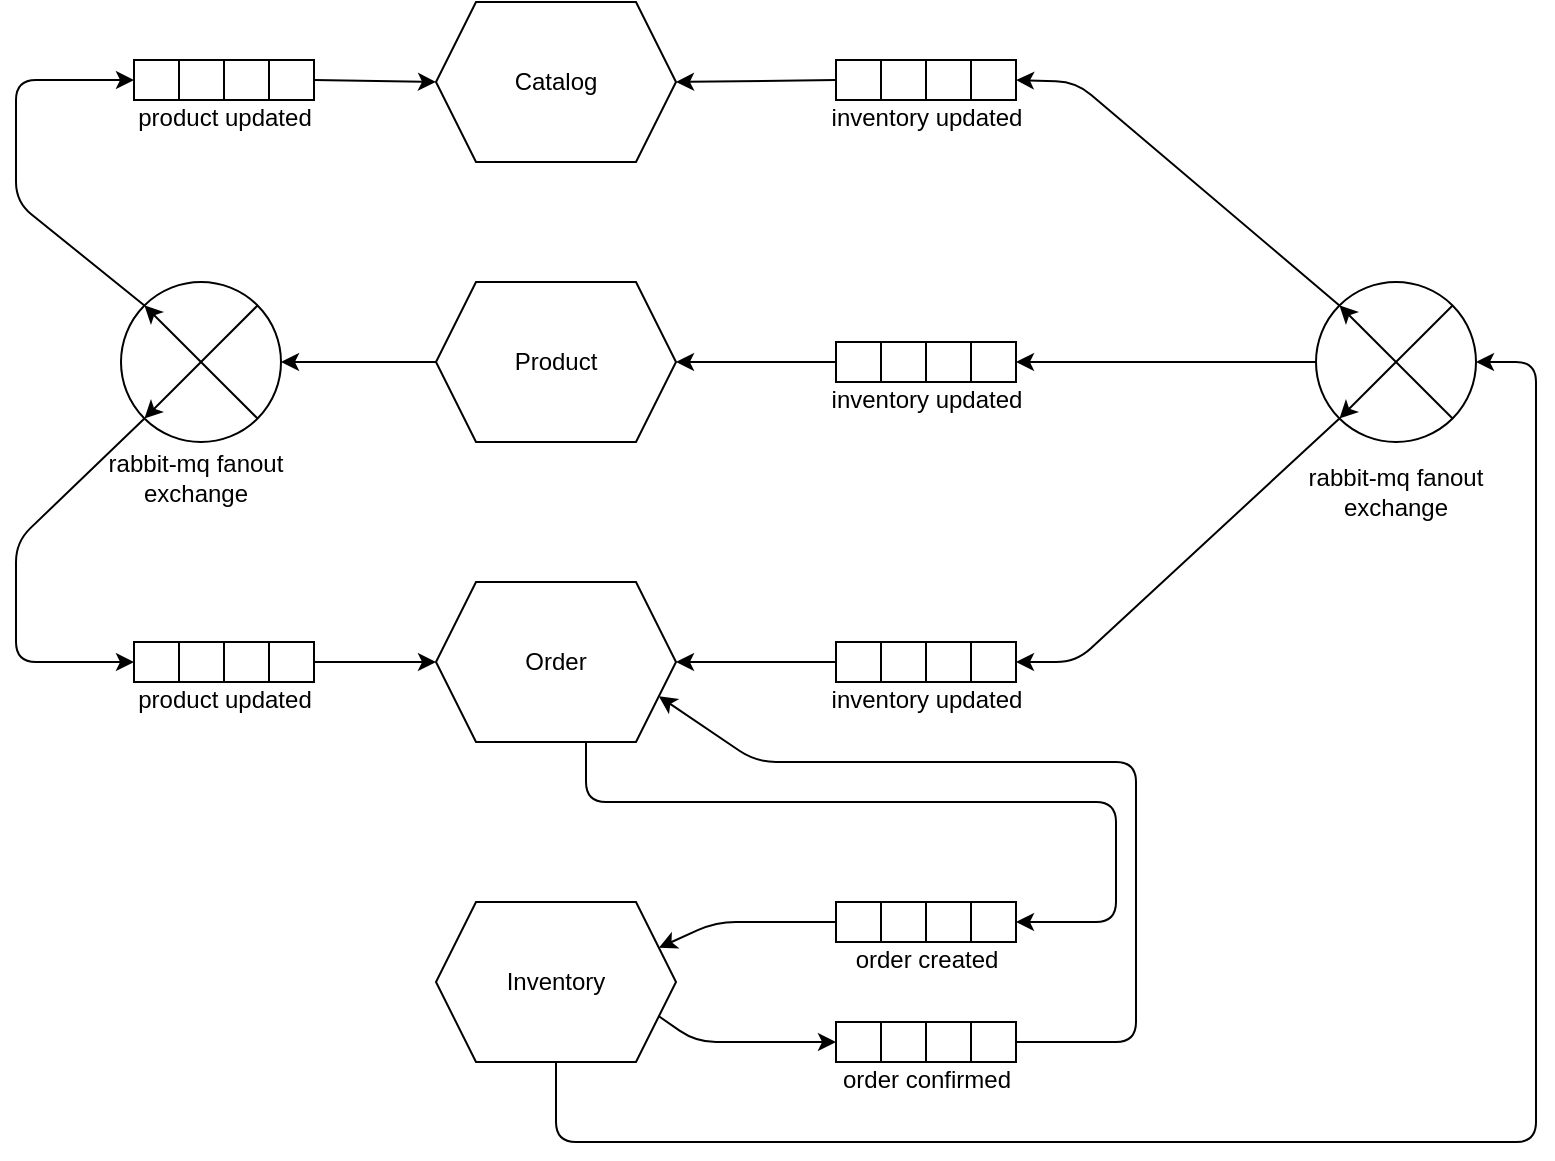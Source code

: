 <mxfile>
    <diagram name="Page-1" id="KvbVtpTsMLv8gGnJl5n9">
        <mxGraphModel dx="1998" dy="738" grid="1" gridSize="10" guides="1" tooltips="1" connect="1" arrows="1" fold="1" page="1" pageScale="1" pageWidth="1100" pageHeight="850" math="0" shadow="0">
            <root>
                <mxCell id="0"/>
                <mxCell id="1" parent="0"/>
                <mxCell id="WT7aJUDzlDeTg1oabHDP-58" value="Catalog" style="shape=hexagon;perimeter=hexagonPerimeter2;whiteSpace=wrap;html=1;fixedSize=1;" parent="1" vertex="1">
                    <mxGeometry x="-720" y="140" width="120" height="80" as="geometry"/>
                </mxCell>
                <mxCell id="115" style="edgeStyle=none;html=1;exitX=0;exitY=0.5;exitDx=0;exitDy=0;entryX=0;entryY=0.5;entryDx=0;entryDy=0;" edge="1" parent="1" source="WT7aJUDzlDeTg1oabHDP-59" target="112">
                    <mxGeometry relative="1" as="geometry"/>
                </mxCell>
                <mxCell id="WT7aJUDzlDeTg1oabHDP-59" value="Product" style="shape=hexagon;perimeter=hexagonPerimeter2;whiteSpace=wrap;html=1;fixedSize=1;" parent="1" vertex="1">
                    <mxGeometry x="-720" y="280" width="120" height="80" as="geometry"/>
                </mxCell>
                <mxCell id="WT7aJUDzlDeTg1oabHDP-63" value="Order" style="shape=hexagon;perimeter=hexagonPerimeter2;whiteSpace=wrap;html=1;fixedSize=1;" parent="1" vertex="1">
                    <mxGeometry x="-720" y="430" width="120" height="80" as="geometry"/>
                </mxCell>
                <mxCell id="55" style="edgeStyle=none;html=1;exitX=1;exitY=0.75;exitDx=0;exitDy=0;entryX=0;entryY=0.5;entryDx=0;entryDy=0;" parent="1" source="WT7aJUDzlDeTg1oabHDP-78" target="45" edge="1">
                    <mxGeometry relative="1" as="geometry">
                        <Array as="points">
                            <mxPoint x="-590" y="660"/>
                        </Array>
                    </mxGeometry>
                </mxCell>
                <mxCell id="94" style="edgeStyle=none;html=1;exitX=0.5;exitY=1;exitDx=0;exitDy=0;entryX=0;entryY=0.5;entryDx=0;entryDy=0;" parent="1" source="WT7aJUDzlDeTg1oabHDP-78" target="88" edge="1">
                    <mxGeometry relative="1" as="geometry">
                        <Array as="points">
                            <mxPoint x="-660" y="710"/>
                            <mxPoint x="-170" y="710"/>
                            <mxPoint x="-170" y="320"/>
                        </Array>
                    </mxGeometry>
                </mxCell>
                <mxCell id="WT7aJUDzlDeTg1oabHDP-78" value="Inventory" style="shape=hexagon;perimeter=hexagonPerimeter2;whiteSpace=wrap;html=1;fixedSize=1;" parent="1" vertex="1">
                    <mxGeometry x="-720" y="590" width="120" height="80" as="geometry"/>
                </mxCell>
                <mxCell id="52" value="" style="group" parent="1" vertex="1" connectable="0">
                    <mxGeometry x="-520" y="590" width="90" height="34" as="geometry"/>
                </mxCell>
                <mxCell id="38" value="" style="group" parent="52" vertex="1" connectable="0">
                    <mxGeometry width="90" height="20" as="geometry"/>
                </mxCell>
                <mxCell id="39" value="" style="rounded=0;whiteSpace=wrap;html=1;fillColor=none;" parent="38" vertex="1">
                    <mxGeometry width="90" height="20" as="geometry"/>
                </mxCell>
                <mxCell id="40" value="" style="endArrow=none;html=1;rounded=0;entryX=0.25;entryY=0;entryDx=0;entryDy=0;exitX=0.25;exitY=1;exitDx=0;exitDy=0;" parent="38" source="39" target="39" edge="1">
                    <mxGeometry width="50" height="50" relative="1" as="geometry">
                        <mxPoint x="56.25" y="60" as="sourcePoint"/>
                        <mxPoint x="84.375" y="35" as="targetPoint"/>
                    </mxGeometry>
                </mxCell>
                <mxCell id="41" value="" style="endArrow=none;html=1;rounded=0;entryX=0.5;entryY=0;entryDx=0;entryDy=0;exitX=0.5;exitY=1;exitDx=0;exitDy=0;" parent="38" source="39" target="39" edge="1">
                    <mxGeometry width="50" height="50" relative="1" as="geometry">
                        <mxPoint x="61.875" y="65" as="sourcePoint"/>
                        <mxPoint x="90" y="40" as="targetPoint"/>
                    </mxGeometry>
                </mxCell>
                <mxCell id="42" value="" style="endArrow=none;html=1;rounded=0;entryX=0.75;entryY=0;entryDx=0;entryDy=0;exitX=0.75;exitY=1;exitDx=0;exitDy=0;" parent="38" source="39" target="39" edge="1">
                    <mxGeometry width="50" height="50" relative="1" as="geometry">
                        <mxPoint x="67.5" y="70" as="sourcePoint"/>
                        <mxPoint x="95.625" y="45" as="targetPoint"/>
                    </mxGeometry>
                </mxCell>
                <mxCell id="49" value="order created" style="text;html=1;strokeColor=none;fillColor=none;align=center;verticalAlign=middle;whiteSpace=wrap;rounded=0;" parent="52" vertex="1">
                    <mxGeometry x="7.5" y="24" width="75" height="10" as="geometry"/>
                </mxCell>
                <mxCell id="53" value="" style="group" parent="1" vertex="1" connectable="0">
                    <mxGeometry x="-521.5" y="650" width="92.5" height="34" as="geometry"/>
                </mxCell>
                <mxCell id="44" value="" style="group" parent="53" vertex="1" connectable="0">
                    <mxGeometry x="1.5" width="90" height="20" as="geometry"/>
                </mxCell>
                <mxCell id="45" value="" style="rounded=0;whiteSpace=wrap;html=1;fillColor=none;" parent="44" vertex="1">
                    <mxGeometry width="90" height="20" as="geometry"/>
                </mxCell>
                <mxCell id="46" value="" style="endArrow=none;html=1;rounded=0;entryX=0.25;entryY=0;entryDx=0;entryDy=0;exitX=0.25;exitY=1;exitDx=0;exitDy=0;" parent="44" source="45" target="45" edge="1">
                    <mxGeometry width="50" height="50" relative="1" as="geometry">
                        <mxPoint x="56.25" y="60" as="sourcePoint"/>
                        <mxPoint x="84.375" y="35" as="targetPoint"/>
                    </mxGeometry>
                </mxCell>
                <mxCell id="47" value="" style="endArrow=none;html=1;rounded=0;entryX=0.5;entryY=0;entryDx=0;entryDy=0;exitX=0.5;exitY=1;exitDx=0;exitDy=0;" parent="44" source="45" target="45" edge="1">
                    <mxGeometry width="50" height="50" relative="1" as="geometry">
                        <mxPoint x="61.875" y="65" as="sourcePoint"/>
                        <mxPoint x="90" y="40" as="targetPoint"/>
                    </mxGeometry>
                </mxCell>
                <mxCell id="48" value="" style="endArrow=none;html=1;rounded=0;entryX=0.75;entryY=0;entryDx=0;entryDy=0;exitX=0.75;exitY=1;exitDx=0;exitDy=0;" parent="44" source="45" target="45" edge="1">
                    <mxGeometry width="50" height="50" relative="1" as="geometry">
                        <mxPoint x="67.5" y="70" as="sourcePoint"/>
                        <mxPoint x="95.625" y="45" as="targetPoint"/>
                    </mxGeometry>
                </mxCell>
                <mxCell id="51" value="order confirmed" style="text;html=1;strokeColor=none;fillColor=none;align=center;verticalAlign=middle;whiteSpace=wrap;rounded=0;" parent="53" vertex="1">
                    <mxGeometry y="24" width="92.5" height="10" as="geometry"/>
                </mxCell>
                <mxCell id="54" style="edgeStyle=none;html=1;exitX=0;exitY=0.5;exitDx=0;exitDy=0;entryX=1;entryY=0.25;entryDx=0;entryDy=0;" parent="1" source="39" target="WT7aJUDzlDeTg1oabHDP-78" edge="1">
                    <mxGeometry relative="1" as="geometry">
                        <Array as="points">
                            <mxPoint x="-580" y="600"/>
                        </Array>
                    </mxGeometry>
                </mxCell>
                <mxCell id="56" style="edgeStyle=none;html=1;exitX=1;exitY=0.5;exitDx=0;exitDy=0;entryX=0.625;entryY=1;entryDx=0;entryDy=0;startArrow=classic;startFill=1;endArrow=none;endFill=0;" parent="1" source="39" target="WT7aJUDzlDeTg1oabHDP-63" edge="1">
                    <mxGeometry relative="1" as="geometry">
                        <Array as="points">
                            <mxPoint x="-380" y="600"/>
                            <mxPoint x="-380" y="540"/>
                            <mxPoint x="-645" y="540"/>
                        </Array>
                    </mxGeometry>
                </mxCell>
                <mxCell id="57" style="edgeStyle=none;html=1;exitX=1;exitY=0.5;exitDx=0;exitDy=0;entryX=1;entryY=0.75;entryDx=0;entryDy=0;" parent="1" source="45" target="WT7aJUDzlDeTg1oabHDP-63" edge="1">
                    <mxGeometry relative="1" as="geometry">
                        <Array as="points">
                            <mxPoint x="-370" y="660"/>
                            <mxPoint x="-370" y="520"/>
                            <mxPoint x="-560" y="520"/>
                        </Array>
                    </mxGeometry>
                </mxCell>
                <mxCell id="69" value="" style="group" parent="1" vertex="1" connectable="0">
                    <mxGeometry x="-526.5" y="310" width="102.5" height="34" as="geometry"/>
                </mxCell>
                <mxCell id="63" value="" style="group" parent="69" vertex="1" connectable="0">
                    <mxGeometry x="6.5" width="90" height="20" as="geometry"/>
                </mxCell>
                <mxCell id="64" value="" style="rounded=0;whiteSpace=wrap;html=1;fillColor=none;" parent="63" vertex="1">
                    <mxGeometry width="90" height="20" as="geometry"/>
                </mxCell>
                <mxCell id="65" value="" style="endArrow=none;html=1;rounded=0;entryX=0.25;entryY=0;entryDx=0;entryDy=0;exitX=0.25;exitY=1;exitDx=0;exitDy=0;" parent="63" source="64" target="64" edge="1">
                    <mxGeometry width="50" height="50" relative="1" as="geometry">
                        <mxPoint x="56.25" y="60" as="sourcePoint"/>
                        <mxPoint x="84.375" y="35" as="targetPoint"/>
                    </mxGeometry>
                </mxCell>
                <mxCell id="66" value="" style="endArrow=none;html=1;rounded=0;entryX=0.5;entryY=0;entryDx=0;entryDy=0;exitX=0.5;exitY=1;exitDx=0;exitDy=0;" parent="63" source="64" target="64" edge="1">
                    <mxGeometry width="50" height="50" relative="1" as="geometry">
                        <mxPoint x="61.875" y="65" as="sourcePoint"/>
                        <mxPoint x="90" y="40" as="targetPoint"/>
                    </mxGeometry>
                </mxCell>
                <mxCell id="67" value="" style="endArrow=none;html=1;rounded=0;entryX=0.75;entryY=0;entryDx=0;entryDy=0;exitX=0.75;exitY=1;exitDx=0;exitDy=0;" parent="63" source="64" target="64" edge="1">
                    <mxGeometry width="50" height="50" relative="1" as="geometry">
                        <mxPoint x="67.5" y="70" as="sourcePoint"/>
                        <mxPoint x="95.625" y="45" as="targetPoint"/>
                    </mxGeometry>
                </mxCell>
                <mxCell id="68" value="inventory updated" style="text;html=1;strokeColor=none;fillColor=none;align=center;verticalAlign=middle;whiteSpace=wrap;rounded=0;" parent="69" vertex="1">
                    <mxGeometry y="24" width="102.5" height="10" as="geometry"/>
                </mxCell>
                <mxCell id="70" value="" style="group" parent="1" vertex="1" connectable="0">
                    <mxGeometry x="-526.5" y="460" width="102.5" height="34" as="geometry"/>
                </mxCell>
                <mxCell id="71" value="" style="group" parent="70" vertex="1" connectable="0">
                    <mxGeometry x="6.5" width="90" height="20" as="geometry"/>
                </mxCell>
                <mxCell id="72" value="" style="rounded=0;whiteSpace=wrap;html=1;fillColor=none;" parent="71" vertex="1">
                    <mxGeometry width="90" height="20" as="geometry"/>
                </mxCell>
                <mxCell id="73" value="" style="endArrow=none;html=1;rounded=0;entryX=0.25;entryY=0;entryDx=0;entryDy=0;exitX=0.25;exitY=1;exitDx=0;exitDy=0;" parent="71" source="72" target="72" edge="1">
                    <mxGeometry width="50" height="50" relative="1" as="geometry">
                        <mxPoint x="56.25" y="60" as="sourcePoint"/>
                        <mxPoint x="84.375" y="35" as="targetPoint"/>
                    </mxGeometry>
                </mxCell>
                <mxCell id="74" value="" style="endArrow=none;html=1;rounded=0;entryX=0.5;entryY=0;entryDx=0;entryDy=0;exitX=0.5;exitY=1;exitDx=0;exitDy=0;" parent="71" source="72" target="72" edge="1">
                    <mxGeometry width="50" height="50" relative="1" as="geometry">
                        <mxPoint x="61.875" y="65" as="sourcePoint"/>
                        <mxPoint x="90" y="40" as="targetPoint"/>
                    </mxGeometry>
                </mxCell>
                <mxCell id="75" value="" style="endArrow=none;html=1;rounded=0;entryX=0.75;entryY=0;entryDx=0;entryDy=0;exitX=0.75;exitY=1;exitDx=0;exitDy=0;" parent="71" source="72" target="72" edge="1">
                    <mxGeometry width="50" height="50" relative="1" as="geometry">
                        <mxPoint x="67.5" y="70" as="sourcePoint"/>
                        <mxPoint x="95.625" y="45" as="targetPoint"/>
                    </mxGeometry>
                </mxCell>
                <mxCell id="76" value="inventory updated" style="text;html=1;strokeColor=none;fillColor=none;align=center;verticalAlign=middle;whiteSpace=wrap;rounded=0;" parent="70" vertex="1">
                    <mxGeometry y="24" width="102.5" height="10" as="geometry"/>
                </mxCell>
                <mxCell id="77" value="" style="group" parent="1" vertex="1" connectable="0">
                    <mxGeometry x="-526.5" y="169" width="102.5" height="34" as="geometry"/>
                </mxCell>
                <mxCell id="78" value="" style="group" parent="77" vertex="1" connectable="0">
                    <mxGeometry x="6.5" width="90" height="20" as="geometry"/>
                </mxCell>
                <mxCell id="79" value="" style="rounded=0;whiteSpace=wrap;html=1;fillColor=none;" parent="78" vertex="1">
                    <mxGeometry width="90" height="20" as="geometry"/>
                </mxCell>
                <mxCell id="80" value="" style="endArrow=none;html=1;rounded=0;entryX=0.25;entryY=0;entryDx=0;entryDy=0;exitX=0.25;exitY=1;exitDx=0;exitDy=0;" parent="78" source="79" target="79" edge="1">
                    <mxGeometry width="50" height="50" relative="1" as="geometry">
                        <mxPoint x="56.25" y="60" as="sourcePoint"/>
                        <mxPoint x="84.375" y="35" as="targetPoint"/>
                    </mxGeometry>
                </mxCell>
                <mxCell id="81" value="" style="endArrow=none;html=1;rounded=0;entryX=0.5;entryY=0;entryDx=0;entryDy=0;exitX=0.5;exitY=1;exitDx=0;exitDy=0;" parent="78" source="79" target="79" edge="1">
                    <mxGeometry width="50" height="50" relative="1" as="geometry">
                        <mxPoint x="61.875" y="65" as="sourcePoint"/>
                        <mxPoint x="90" y="40" as="targetPoint"/>
                    </mxGeometry>
                </mxCell>
                <mxCell id="82" value="" style="endArrow=none;html=1;rounded=0;entryX=0.75;entryY=0;entryDx=0;entryDy=0;exitX=0.75;exitY=1;exitDx=0;exitDy=0;" parent="78" source="79" target="79" edge="1">
                    <mxGeometry width="50" height="50" relative="1" as="geometry">
                        <mxPoint x="67.5" y="70" as="sourcePoint"/>
                        <mxPoint x="95.625" y="45" as="targetPoint"/>
                    </mxGeometry>
                </mxCell>
                <mxCell id="83" value="inventory updated" style="text;html=1;strokeColor=none;fillColor=none;align=center;verticalAlign=middle;whiteSpace=wrap;rounded=0;" parent="77" vertex="1">
                    <mxGeometry y="24" width="102.5" height="10" as="geometry"/>
                </mxCell>
                <mxCell id="84" style="edgeStyle=none;html=1;exitX=0;exitY=0.5;exitDx=0;exitDy=0;entryX=1;entryY=0.5;entryDx=0;entryDy=0;" parent="1" source="79" target="WT7aJUDzlDeTg1oabHDP-58" edge="1">
                    <mxGeometry relative="1" as="geometry"/>
                </mxCell>
                <mxCell id="85" style="edgeStyle=none;html=1;exitX=0;exitY=0.5;exitDx=0;exitDy=0;entryX=1;entryY=0.5;entryDx=0;entryDy=0;" parent="1" source="64" target="WT7aJUDzlDeTg1oabHDP-59" edge="1">
                    <mxGeometry relative="1" as="geometry"/>
                </mxCell>
                <mxCell id="86" style="edgeStyle=none;html=1;exitX=0;exitY=0.5;exitDx=0;exitDy=0;entryX=1;entryY=0.5;entryDx=0;entryDy=0;" parent="1" source="72" target="WT7aJUDzlDeTg1oabHDP-63" edge="1">
                    <mxGeometry relative="1" as="geometry"/>
                </mxCell>
                <mxCell id="87" value="" style="group;rotation=-180;" parent="1" vertex="1" connectable="0">
                    <mxGeometry x="-280" y="280" width="80" height="80" as="geometry"/>
                </mxCell>
                <mxCell id="88" value="" style="ellipse;whiteSpace=wrap;html=1;aspect=fixed;fillColor=none;rotation=-180;" parent="87" vertex="1">
                    <mxGeometry width="80" height="80" as="geometry"/>
                </mxCell>
                <mxCell id="89" value="" style="endArrow=classic;html=1;rounded=0;entryX=1;entryY=0;entryDx=0;entryDy=0;exitX=0;exitY=1;exitDx=0;exitDy=0;" parent="87" source="88" target="88" edge="1">
                    <mxGeometry width="50" height="50" relative="1" as="geometry">
                        <mxPoint x="130" y="-40" as="sourcePoint"/>
                        <mxPoint x="80" y="10" as="targetPoint"/>
                    </mxGeometry>
                </mxCell>
                <mxCell id="90" value="" style="endArrow=classic;html=1;rounded=0;entryX=1;entryY=1;entryDx=0;entryDy=0;exitX=0;exitY=0;exitDx=0;exitDy=0;" parent="87" source="88" target="88" edge="1">
                    <mxGeometry width="50" height="50" relative="1" as="geometry">
                        <mxPoint x="120" y="-50" as="sourcePoint"/>
                        <mxPoint x="70" as="targetPoint"/>
                    </mxGeometry>
                </mxCell>
                <mxCell id="91" style="edgeStyle=none;html=1;exitX=1;exitY=1;exitDx=0;exitDy=0;entryX=1;entryY=0.5;entryDx=0;entryDy=0;" parent="1" source="88" target="79" edge="1">
                    <mxGeometry relative="1" as="geometry">
                        <Array as="points">
                            <mxPoint x="-400" y="180"/>
                        </Array>
                    </mxGeometry>
                </mxCell>
                <mxCell id="92" style="edgeStyle=none;html=1;exitX=1;exitY=0.5;exitDx=0;exitDy=0;entryX=1;entryY=0.5;entryDx=0;entryDy=0;" parent="1" source="88" target="64" edge="1">
                    <mxGeometry relative="1" as="geometry"/>
                </mxCell>
                <mxCell id="93" style="edgeStyle=none;html=1;exitX=1;exitY=0;exitDx=0;exitDy=0;entryX=1;entryY=0.5;entryDx=0;entryDy=0;" parent="1" source="88" target="72" edge="1">
                    <mxGeometry relative="1" as="geometry">
                        <Array as="points">
                            <mxPoint x="-400" y="470"/>
                        </Array>
                    </mxGeometry>
                </mxCell>
                <mxCell id="95" value="rabbit-mq fanout exchange" style="text;html=1;strokeColor=none;fillColor=none;align=center;verticalAlign=middle;whiteSpace=wrap;rounded=0;" parent="1" vertex="1">
                    <mxGeometry x="-285" y="370" width="90" height="30" as="geometry"/>
                </mxCell>
                <mxCell id="96" value="" style="group" vertex="1" connectable="0" parent="1">
                    <mxGeometry x="-877.5" y="169" width="102.5" height="34" as="geometry"/>
                </mxCell>
                <mxCell id="97" value="" style="group" vertex="1" connectable="0" parent="96">
                    <mxGeometry x="6.5" width="90" height="20" as="geometry"/>
                </mxCell>
                <mxCell id="98" value="" style="rounded=0;whiteSpace=wrap;html=1;fillColor=none;" vertex="1" parent="97">
                    <mxGeometry width="90" height="20" as="geometry"/>
                </mxCell>
                <mxCell id="99" value="" style="endArrow=none;html=1;rounded=0;entryX=0.25;entryY=0;entryDx=0;entryDy=0;exitX=0.25;exitY=1;exitDx=0;exitDy=0;" edge="1" parent="97" source="98" target="98">
                    <mxGeometry width="50" height="50" relative="1" as="geometry">
                        <mxPoint x="56.25" y="60" as="sourcePoint"/>
                        <mxPoint x="84.375" y="35" as="targetPoint"/>
                    </mxGeometry>
                </mxCell>
                <mxCell id="100" value="" style="endArrow=none;html=1;rounded=0;entryX=0.5;entryY=0;entryDx=0;entryDy=0;exitX=0.5;exitY=1;exitDx=0;exitDy=0;" edge="1" parent="97" source="98" target="98">
                    <mxGeometry width="50" height="50" relative="1" as="geometry">
                        <mxPoint x="61.875" y="65" as="sourcePoint"/>
                        <mxPoint x="90" y="40" as="targetPoint"/>
                    </mxGeometry>
                </mxCell>
                <mxCell id="101" value="" style="endArrow=none;html=1;rounded=0;entryX=0.75;entryY=0;entryDx=0;entryDy=0;exitX=0.75;exitY=1;exitDx=0;exitDy=0;" edge="1" parent="97" source="98" target="98">
                    <mxGeometry width="50" height="50" relative="1" as="geometry">
                        <mxPoint x="67.5" y="70" as="sourcePoint"/>
                        <mxPoint x="95.625" y="45" as="targetPoint"/>
                    </mxGeometry>
                </mxCell>
                <mxCell id="102" value="product updated" style="text;html=1;strokeColor=none;fillColor=none;align=center;verticalAlign=middle;whiteSpace=wrap;rounded=0;" vertex="1" parent="96">
                    <mxGeometry y="24" width="102.5" height="10" as="geometry"/>
                </mxCell>
                <mxCell id="104" value="" style="group" vertex="1" connectable="0" parent="1">
                    <mxGeometry x="-877.5" y="460" width="102.5" height="34" as="geometry"/>
                </mxCell>
                <mxCell id="105" value="" style="group" vertex="1" connectable="0" parent="104">
                    <mxGeometry x="6.5" width="90" height="20" as="geometry"/>
                </mxCell>
                <mxCell id="106" value="" style="rounded=0;whiteSpace=wrap;html=1;fillColor=none;" vertex="1" parent="105">
                    <mxGeometry width="90" height="20" as="geometry"/>
                </mxCell>
                <mxCell id="107" value="" style="endArrow=none;html=1;rounded=0;entryX=0.25;entryY=0;entryDx=0;entryDy=0;exitX=0.25;exitY=1;exitDx=0;exitDy=0;" edge="1" parent="105" source="106" target="106">
                    <mxGeometry width="50" height="50" relative="1" as="geometry">
                        <mxPoint x="56.25" y="60" as="sourcePoint"/>
                        <mxPoint x="84.375" y="35" as="targetPoint"/>
                    </mxGeometry>
                </mxCell>
                <mxCell id="108" value="" style="endArrow=none;html=1;rounded=0;entryX=0.5;entryY=0;entryDx=0;entryDy=0;exitX=0.5;exitY=1;exitDx=0;exitDy=0;" edge="1" parent="105" source="106" target="106">
                    <mxGeometry width="50" height="50" relative="1" as="geometry">
                        <mxPoint x="61.875" y="65" as="sourcePoint"/>
                        <mxPoint x="90" y="40" as="targetPoint"/>
                    </mxGeometry>
                </mxCell>
                <mxCell id="109" value="" style="endArrow=none;html=1;rounded=0;entryX=0.75;entryY=0;entryDx=0;entryDy=0;exitX=0.75;exitY=1;exitDx=0;exitDy=0;" edge="1" parent="105" source="106" target="106">
                    <mxGeometry width="50" height="50" relative="1" as="geometry">
                        <mxPoint x="67.5" y="70" as="sourcePoint"/>
                        <mxPoint x="95.625" y="45" as="targetPoint"/>
                    </mxGeometry>
                </mxCell>
                <mxCell id="110" value="product updated" style="text;html=1;strokeColor=none;fillColor=none;align=center;verticalAlign=middle;whiteSpace=wrap;rounded=0;" vertex="1" parent="104">
                    <mxGeometry y="24" width="102.5" height="10" as="geometry"/>
                </mxCell>
                <mxCell id="111" value="" style="group;rotation=-180;" vertex="1" connectable="0" parent="1">
                    <mxGeometry x="-877.5" y="280" width="80" height="80" as="geometry"/>
                </mxCell>
                <mxCell id="112" value="" style="ellipse;whiteSpace=wrap;html=1;aspect=fixed;fillColor=none;rotation=-180;" vertex="1" parent="111">
                    <mxGeometry width="80" height="80" as="geometry"/>
                </mxCell>
                <mxCell id="113" value="" style="endArrow=classic;html=1;rounded=0;entryX=1;entryY=0;entryDx=0;entryDy=0;exitX=0;exitY=1;exitDx=0;exitDy=0;" edge="1" parent="111" source="112" target="112">
                    <mxGeometry width="50" height="50" relative="1" as="geometry">
                        <mxPoint x="130" y="-40" as="sourcePoint"/>
                        <mxPoint x="80" y="10" as="targetPoint"/>
                    </mxGeometry>
                </mxCell>
                <mxCell id="114" value="" style="endArrow=classic;html=1;rounded=0;entryX=1;entryY=1;entryDx=0;entryDy=0;exitX=0;exitY=0;exitDx=0;exitDy=0;" edge="1" parent="111" source="112" target="112">
                    <mxGeometry width="50" height="50" relative="1" as="geometry">
                        <mxPoint x="120" y="-50" as="sourcePoint"/>
                        <mxPoint x="70" as="targetPoint"/>
                    </mxGeometry>
                </mxCell>
                <mxCell id="116" value="rabbit-mq fanout exchange" style="text;html=1;strokeColor=none;fillColor=none;align=center;verticalAlign=middle;whiteSpace=wrap;rounded=0;" vertex="1" parent="1">
                    <mxGeometry x="-885" y="363" width="90" height="30" as="geometry"/>
                </mxCell>
                <mxCell id="117" style="edgeStyle=none;html=1;exitX=1;exitY=1;exitDx=0;exitDy=0;entryX=0;entryY=0.5;entryDx=0;entryDy=0;" edge="1" parent="1" source="112" target="98">
                    <mxGeometry relative="1" as="geometry">
                        <Array as="points">
                            <mxPoint x="-930" y="240"/>
                            <mxPoint x="-930" y="179"/>
                        </Array>
                    </mxGeometry>
                </mxCell>
                <mxCell id="118" style="edgeStyle=none;html=1;exitX=1;exitY=0;exitDx=0;exitDy=0;entryX=0;entryY=0.5;entryDx=0;entryDy=0;" edge="1" parent="1" source="112" target="106">
                    <mxGeometry relative="1" as="geometry">
                        <Array as="points">
                            <mxPoint x="-930" y="410"/>
                            <mxPoint x="-930" y="470"/>
                        </Array>
                    </mxGeometry>
                </mxCell>
                <mxCell id="119" style="edgeStyle=none;html=1;exitX=1;exitY=0.5;exitDx=0;exitDy=0;entryX=0;entryY=0.5;entryDx=0;entryDy=0;" edge="1" parent="1" source="98" target="WT7aJUDzlDeTg1oabHDP-58">
                    <mxGeometry relative="1" as="geometry"/>
                </mxCell>
                <mxCell id="120" style="edgeStyle=none;html=1;exitX=1;exitY=0.5;exitDx=0;exitDy=0;entryX=0;entryY=0.5;entryDx=0;entryDy=0;" edge="1" parent="1" source="106" target="WT7aJUDzlDeTg1oabHDP-63">
                    <mxGeometry relative="1" as="geometry"/>
                </mxCell>
            </root>
        </mxGraphModel>
    </diagram>
</mxfile>